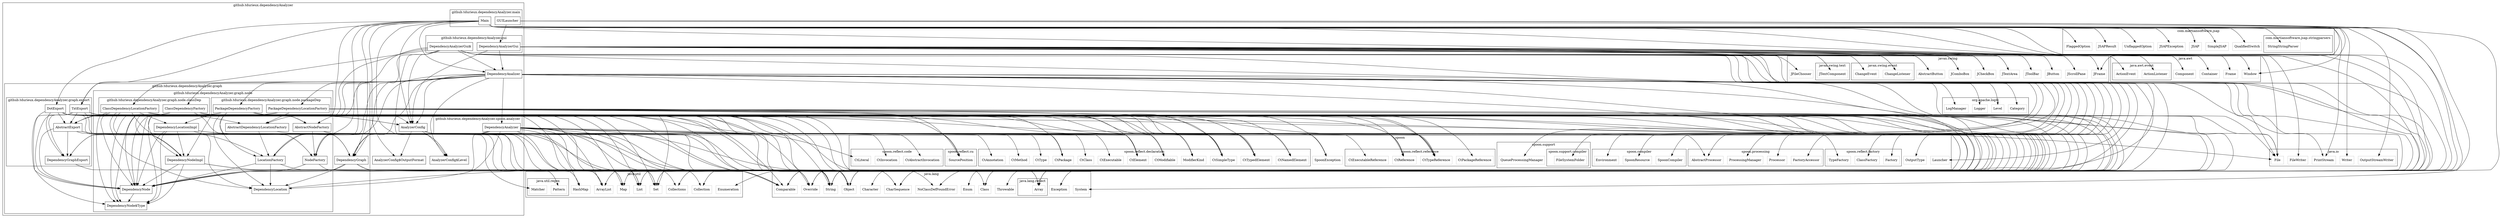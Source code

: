 digraph G {
	node [shape=box]; compound=true; ratio=fill;
	"github.tdurieux.dependencyAnalyzer.graph.node.classDep.ClassDependencyLocationFactory" -> "github.tdurieux.dependencyAnalyzer.graph.node.AbstractDependencyLocationFactory";
	"github.tdurieux.dependencyAnalyzer.graph.node.classDep.ClassDependencyLocationFactory" -> "github.tdurieux.dependencyAnalyzer.graph.node.LocationFactory";
	"github.tdurieux.dependencyAnalyzer.graph.node.classDep.ClassDependencyLocationFactory" -> "spoon.reflect.declaration.CtTypedElement";
	"github.tdurieux.dependencyAnalyzer.graph.node.classDep.ClassDependencyLocationFactory" -> "spoon.reflect.declaration.CtSimpleType";
	"github.tdurieux.dependencyAnalyzer.graph.node.classDep.ClassDependencyLocationFactory" -> "spoon.reflect.declaration.CtElement";
	"github.tdurieux.dependencyAnalyzer.graph.node.classDep.ClassDependencyLocationFactory" -> "java.lang.Class";
	"github.tdurieux.dependencyAnalyzer.graph.node.classDep.ClassDependencyLocationFactory" -> "spoon.reflect.declaration.CtModifiable";
	"github.tdurieux.dependencyAnalyzer.graph.node.classDep.ClassDependencyLocationFactory" -> "java.util.Set";
	"github.tdurieux.dependencyAnalyzer.graph.node.classDep.ClassDependencyLocationFactory" -> "spoon.reflect.declaration.ModifierKind";
	"github.tdurieux.dependencyAnalyzer.graph.node.classDep.ClassDependencyLocationFactory" -> "java.lang.Object";
	"github.tdurieux.dependencyAnalyzer.graph.node.classDep.ClassDependencyLocationFactory" -> "github.tdurieux.dependencyAnalyzer.graph.node.DependencyNode$Type";
	"github.tdurieux.dependencyAnalyzer.graph.node.classDep.ClassDependencyLocationFactory" -> "spoon.reflect.reference.CtTypeReference";
	"github.tdurieux.dependencyAnalyzer.graph.node.classDep.ClassDependencyLocationFactory" -> "spoon.SpoonException";
	"github.tdurieux.dependencyAnalyzer.graph.node.classDep.ClassDependencyLocationFactory" -> "java.lang.NoClassDefFoundError";
	"github.tdurieux.dependencyAnalyzer.graph.node.classDep.ClassDependencyLocationFactory" -> "spoon.reflect.cu.SourcePosition";
	"github.tdurieux.dependencyAnalyzer.graph.node.classDep.ClassDependencyLocationFactory" -> "java.lang.String";
	"github.tdurieux.dependencyAnalyzer.graph.node.classDep.ClassDependencyLocationFactory" -> "spoon.reflect.declaration.CtNamedElement";
	"github.tdurieux.dependencyAnalyzer.graph.node.classDep.ClassDependencyLocationFactory" -> "java.io.File";
	"github.tdurieux.dependencyAnalyzer.graph.node.classDep.ClassDependencyLocationFactory" -> "github.tdurieux.dependencyAnalyzer.graph.node.DependencyLocationImpl";
	"github.tdurieux.dependencyAnalyzer.graph.node.classDep.ClassDependencyLocationFactory" -> "github.tdurieux.dependencyAnalyzer.graph.node.DependencyNodeImpl";
	"github.tdurieux.dependencyAnalyzer.graph.node.classDep.ClassDependencyLocationFactory" -> "github.tdurieux.dependencyAnalyzer.graph.node.DependencyNode";
	"github.tdurieux.dependencyAnalyzer.graph.node.classDep.ClassDependencyLocationFactory" -> "java.lang.Comparable";
	"github.tdurieux.dependencyAnalyzer.graph.node.classDep.ClassDependencyLocationFactory" -> "github.tdurieux.dependencyAnalyzer.graph.node.DependencyLocation";
	"github.tdurieux.dependencyAnalyzer.graph.node.classDep.ClassDependencyLocationFactory" -> "java.lang.Override";
	"java.lang.reflect.Array" [color=grey];
	"spoon.reflect.cu.SourcePosition" [color=grey];
	"github.tdurieux.dependencyAnalyzer.graph.export.DotExport" -> "github.tdurieux.dependencyAnalyzer.graph.DependencyGraph";
	"github.tdurieux.dependencyAnalyzer.graph.export.DotExport" -> "github.tdurieux.dependencyAnalyzer.AnalyzerConfig";
	"github.tdurieux.dependencyAnalyzer.graph.export.DotExport" -> "github.tdurieux.dependencyAnalyzer.graph.export.AbstractExport";
	"github.tdurieux.dependencyAnalyzer.graph.export.DotExport" -> "github.tdurieux.dependencyAnalyzer.graph.export.DependencyGraphExport";
	"github.tdurieux.dependencyAnalyzer.graph.export.DotExport" -> "java.util.Map";
	"github.tdurieux.dependencyAnalyzer.graph.export.DotExport" -> "java.lang.String";
	"github.tdurieux.dependencyAnalyzer.graph.export.DotExport" -> "java.lang.Object";
	"github.tdurieux.dependencyAnalyzer.graph.export.DotExport" -> "java.util.List";
	"github.tdurieux.dependencyAnalyzer.graph.export.DotExport" -> "java.lang.CharSequence";
	"github.tdurieux.dependencyAnalyzer.graph.export.DotExport" -> "java.util.HashMap";
	"github.tdurieux.dependencyAnalyzer.graph.export.DotExport" -> "java.util.ArrayList";
	"github.tdurieux.dependencyAnalyzer.graph.export.DotExport" -> "github.tdurieux.dependencyAnalyzer.graph.node.DependencyNode";
	"github.tdurieux.dependencyAnalyzer.graph.export.DotExport" -> "java.lang.Comparable";
	"github.tdurieux.dependencyAnalyzer.graph.export.DotExport" -> "java.util.Set";
	"github.tdurieux.dependencyAnalyzer.graph.export.DotExport" -> "java.lang.reflect.Array";
	"github.tdurieux.dependencyAnalyzer.graph.export.DotExport" -> "java.lang.Character";
	"github.tdurieux.dependencyAnalyzer.graph.export.DotExport" -> "java.lang.Override";
	"java.lang.CharSequence" [color=grey];
	"spoon.reflect.factory.TypeFactory" [color=grey];
	"java.lang.Throwable" [color=grey];
	"java.lang.Class" [color=grey];
	"spoon.reflect.declaration.CtTypedElement" [color=grey];
	"java.io.FileWriter" [color=grey];
	"github.tdurieux.dependencyAnalyzer.graph.export.DependencyGraphExport" -> "java.lang.String";
	"java.lang.Object" [color=grey];
	"spoon.reflect.declaration.CtNamedElement" [color=grey];
	"java.util.List" [color=grey];
	"javax.swing.JCheckBox" [color=grey];
	"javax.swing.JScrollPane" [color=grey];
	"spoon.reflect.declaration.CtSimpleType" [color=grey];
	"javax.swing.AbstractButton" [color=grey];
	"spoon.reflect.declaration.CtAnnotation" [color=grey];
	"github.tdurieux.dependencyAnalyzer.graph.node.DependencyLocation" -> "java.lang.String";
	"github.tdurieux.dependencyAnalyzer.graph.node.DependencyLocationImpl" -> "java.lang.String";
	"github.tdurieux.dependencyAnalyzer.graph.node.DependencyLocationImpl" -> "github.tdurieux.dependencyAnalyzer.graph.node.DependencyNode$Type";
	"github.tdurieux.dependencyAnalyzer.graph.node.DependencyLocationImpl" -> "github.tdurieux.dependencyAnalyzer.graph.node.DependencyNodeImpl";
	"github.tdurieux.dependencyAnalyzer.graph.node.DependencyLocationImpl" -> "github.tdurieux.dependencyAnalyzer.graph.node.DependencyNode";
	"github.tdurieux.dependencyAnalyzer.graph.node.DependencyLocationImpl" -> "java.lang.Comparable";
	"github.tdurieux.dependencyAnalyzer.graph.node.DependencyLocationImpl" -> "github.tdurieux.dependencyAnalyzer.graph.node.DependencyLocation";
	"github.tdurieux.dependencyAnalyzer.graph.node.DependencyLocationImpl" -> "java.lang.Override";
	"github.tdurieux.dependencyAnalyzer.graph.node.AbstractNodeFactory" -> "java.lang.Object";
	"github.tdurieux.dependencyAnalyzer.graph.node.AbstractNodeFactory" -> "github.tdurieux.dependencyAnalyzer.graph.node.NodeFactory";
	"github.tdurieux.dependencyAnalyzer.graph.node.AbstractNodeFactory" -> "spoon.reflect.declaration.CtElement";
	"github.tdurieux.dependencyAnalyzer.graph.node.AbstractNodeFactory" -> "spoon.reflect.declaration.CtPackage";
	"github.tdurieux.dependencyAnalyzer.graph.node.AbstractNodeFactory" -> "spoon.reflect.cu.SourcePosition";
	"github.tdurieux.dependencyAnalyzer.graph.node.AbstractNodeFactory" -> "java.io.File";
	"github.tdurieux.dependencyAnalyzer.graph.node.AbstractNodeFactory" -> "spoon.reflect.reference.CtReference";
	"java.util.Enumeration" [color=grey];
	"java.awt.Window" [color=grey];
	"github.tdurieux.dependencyAnalyzer.AnalyzerConfig" -> "java.util.ArrayList";
	"github.tdurieux.dependencyAnalyzer.AnalyzerConfig" -> "java.util.List";
	"github.tdurieux.dependencyAnalyzer.AnalyzerConfig" -> "java.lang.String";
	"github.tdurieux.dependencyAnalyzer.AnalyzerConfig" -> "github.tdurieux.dependencyAnalyzer.AnalyzerConfig$Level";
	"github.tdurieux.dependencyAnalyzer.AnalyzerConfig" -> "github.tdurieux.dependencyAnalyzer.AnalyzerConfig$OutputFormat";
	"github.tdurieux.dependencyAnalyzer.AnalyzerConfig" -> "java.lang.Object";
	"org.apache.log4j.Level" [color=grey];
	"java.util.HashMap" [color=grey];
	"spoon.reflect.declaration.CtModifiable" [color=grey];
	"github.tdurieux.dependencyAnalyzer.graph.node.DependencyNode" -> "github.tdurieux.dependencyAnalyzer.graph.node.DependencyNode$Type";
	"github.tdurieux.dependencyAnalyzer.graph.node.DependencyNode" -> "java.lang.String";
	"java.lang.Character" [color=grey];
	"github.tdurieux.dependencyAnalyzer.graph.node.packageDep.PackageDependencyLocationFactory" -> "github.tdurieux.dependencyAnalyzer.graph.node.AbstractDependencyLocationFactory";
	"github.tdurieux.dependencyAnalyzer.graph.node.packageDep.PackageDependencyLocationFactory" -> "github.tdurieux.dependencyAnalyzer.graph.node.LocationFactory";
	"github.tdurieux.dependencyAnalyzer.graph.node.packageDep.PackageDependencyLocationFactory" -> "spoon.reflect.declaration.CtTypedElement";
	"github.tdurieux.dependencyAnalyzer.graph.node.packageDep.PackageDependencyLocationFactory" -> "spoon.reflect.declaration.CtSimpleType";
	"github.tdurieux.dependencyAnalyzer.graph.node.packageDep.PackageDependencyLocationFactory" -> "spoon.reflect.declaration.CtElement";
	"github.tdurieux.dependencyAnalyzer.graph.node.packageDep.PackageDependencyLocationFactory" -> "java.lang.Class";
	"github.tdurieux.dependencyAnalyzer.graph.node.packageDep.PackageDependencyLocationFactory" -> "spoon.reflect.declaration.CtNamedElement";
	"github.tdurieux.dependencyAnalyzer.graph.node.packageDep.PackageDependencyLocationFactory" -> "java.lang.String";
	"github.tdurieux.dependencyAnalyzer.graph.node.packageDep.PackageDependencyLocationFactory" -> "spoon.reflect.declaration.CtPackage";
	"github.tdurieux.dependencyAnalyzer.graph.node.packageDep.PackageDependencyLocationFactory" -> "spoon.reflect.cu.SourcePosition";
	"github.tdurieux.dependencyAnalyzer.graph.node.packageDep.PackageDependencyLocationFactory" -> "github.tdurieux.dependencyAnalyzer.graph.node.DependencyNode$Type";
	"github.tdurieux.dependencyAnalyzer.graph.node.packageDep.PackageDependencyLocationFactory" -> "java.io.File";
	"github.tdurieux.dependencyAnalyzer.graph.node.packageDep.PackageDependencyLocationFactory" -> "github.tdurieux.dependencyAnalyzer.graph.node.DependencyLocationImpl";
	"github.tdurieux.dependencyAnalyzer.graph.node.packageDep.PackageDependencyLocationFactory" -> "github.tdurieux.dependencyAnalyzer.graph.node.DependencyNodeImpl";
	"github.tdurieux.dependencyAnalyzer.graph.node.packageDep.PackageDependencyLocationFactory" -> "github.tdurieux.dependencyAnalyzer.graph.node.DependencyNode";
	"github.tdurieux.dependencyAnalyzer.graph.node.packageDep.PackageDependencyLocationFactory" -> "java.lang.Comparable";
	"github.tdurieux.dependencyAnalyzer.graph.node.packageDep.PackageDependencyLocationFactory" -> "github.tdurieux.dependencyAnalyzer.graph.node.DependencyLocation";
	"github.tdurieux.dependencyAnalyzer.graph.node.packageDep.PackageDependencyLocationFactory" -> "java.lang.Override";
	"java.util.Set" [color=grey];
	"spoon.reflect.declaration.CtPackage" [color=grey];
	"spoon.reflect.reference.CtTypeReference" [color=grey];
	"java.util.ArrayList" [color=grey];
	"com.martiansoftware.jsap.UnflaggedOption" [color=grey];
	"spoon.support.QueueProcessingManager" [color=grey];
	"spoon.compiler.Environment" [color=grey];
	"github.tdurieux.dependencyAnalyzer.graph.node.DependencyNodeImpl" -> "java.lang.String";
	"github.tdurieux.dependencyAnalyzer.graph.node.DependencyNodeImpl" -> "github.tdurieux.dependencyAnalyzer.graph.node.DependencyNode$Type";
	"github.tdurieux.dependencyAnalyzer.graph.node.DependencyNodeImpl" -> "java.lang.Object";
	"github.tdurieux.dependencyAnalyzer.graph.node.DependencyNodeImpl" -> "github.tdurieux.dependencyAnalyzer.graph.node.DependencyNode";
	"github.tdurieux.dependencyAnalyzer.graph.node.DependencyNodeImpl" -> "java.lang.Comparable";
	"github.tdurieux.dependencyAnalyzer.graph.node.DependencyNodeImpl" -> "java.lang.Override";
	"java.lang.Override" [color=grey];
	"java.lang.String" [color=grey];
	"spoon.reflect.declaration.ModifierKind" [color=grey];
	"com.martiansoftware.jsap.JSAPResult" [color=grey];
	"github.tdurieux.dependencyAnalyzer.main.Main" -> "java.lang.Object";
	"github.tdurieux.dependencyAnalyzer.main.Main" -> "java.lang.reflect.Array";
	"github.tdurieux.dependencyAnalyzer.main.Main" -> "java.lang.String";
	"github.tdurieux.dependencyAnalyzer.main.Main" -> "com.martiansoftware.jsap.stringparsers.StringStringParser";
	"github.tdurieux.dependencyAnalyzer.main.Main" -> "com.martiansoftware.jsap.UnflaggedOption";
	"github.tdurieux.dependencyAnalyzer.main.Main" -> "com.martiansoftware.jsap.FlaggedOption";
	"github.tdurieux.dependencyAnalyzer.main.Main" -> "com.martiansoftware.jsap.QualifiedSwitch";
	"github.tdurieux.dependencyAnalyzer.main.Main" -> "com.martiansoftware.jsap.SimpleJSAP";
	"github.tdurieux.dependencyAnalyzer.main.Main" -> "com.martiansoftware.jsap.JSAPResult";
	"github.tdurieux.dependencyAnalyzer.main.Main" -> "java.io.PrintStream";
	"github.tdurieux.dependencyAnalyzer.main.Main" -> "com.martiansoftware.jsap.JSAP";
	"github.tdurieux.dependencyAnalyzer.main.Main" -> "java.lang.System";
	"github.tdurieux.dependencyAnalyzer.main.Main" -> "github.tdurieux.dependencyAnalyzer.AnalyzerConfig";
	"github.tdurieux.dependencyAnalyzer.main.Main" -> "github.tdurieux.dependencyAnalyzer.AnalyzerConfig$Level";
	"github.tdurieux.dependencyAnalyzer.main.Main" -> "github.tdurieux.dependencyAnalyzer.AnalyzerConfig$OutputFormat";
	"github.tdurieux.dependencyAnalyzer.main.Main" -> "com.martiansoftware.jsap.JSAPException";
	"github.tdurieux.dependencyAnalyzer.main.Main" -> "github.tdurieux.dependencyAnalyzer.DependencyAnalizer";
	"github.tdurieux.dependencyAnalyzer.main.Main" -> "github.tdurieux.dependencyAnalyzer.graph.DependencyGraph";
	"github.tdurieux.dependencyAnalyzer.main.Main" -> "github.tdurieux.dependencyAnalyzer.graph.export.DependencyGraphExport";
	"github.tdurieux.dependencyAnalyzer.main.Main" -> "github.tdurieux.dependencyAnalyzer.graph.export.DotExport";
	"github.tdurieux.dependencyAnalyzer.main.Main" -> "github.tdurieux.dependencyAnalyzer.graph.export.AbstractExport";
	"github.tdurieux.dependencyAnalyzer.main.Main" -> "github.tdurieux.dependencyAnalyzer.graph.export.TxtExport";
	"github.tdurieux.dependencyAnalyzer.main.Main" -> "java.io.File";
	"github.tdurieux.dependencyAnalyzer.main.Main" -> "java.io.FileWriter";
	"github.tdurieux.dependencyAnalyzer.main.Main" -> "java.io.Writer";
	"github.tdurieux.dependencyAnalyzer.main.Main" -> "java.lang.CharSequence";
	"github.tdurieux.dependencyAnalyzer.main.Main" -> "java.io.OutputStreamWriter";
	"github.tdurieux.dependencyAnalyzer.main.Main" -> "java.lang.Exception";
	"java.util.regex.Matcher" [color=grey];
	"github.tdurieux.dependencyAnalyzer.gui.DependencyAnalyzerGui$" -> "java.lang.Object";
	"github.tdurieux.dependencyAnalyzer.gui.DependencyAnalyzerGui$" -> "javax.swing.event.ChangeListener";
	"github.tdurieux.dependencyAnalyzer.gui.DependencyAnalyzerGui$" -> "java.awt.event.ActionEvent";
	"github.tdurieux.dependencyAnalyzer.gui.DependencyAnalyzerGui$" -> "javax.swing.JFileChooser";
	"github.tdurieux.dependencyAnalyzer.gui.DependencyAnalyzerGui$" -> "java.lang.String";
	"github.tdurieux.dependencyAnalyzer.gui.DependencyAnalyzerGui$" -> "java.io.File";
	"github.tdurieux.dependencyAnalyzer.gui.DependencyAnalyzerGui$" -> "java.awt.Component";
	"github.tdurieux.dependencyAnalyzer.gui.DependencyAnalyzerGui$" -> "github.tdurieux.dependencyAnalyzer.AnalyzerConfig";
	"github.tdurieux.dependencyAnalyzer.gui.DependencyAnalyzerGui$" -> "github.tdurieux.dependencyAnalyzer.DependencyAnalizer";
	"github.tdurieux.dependencyAnalyzer.gui.DependencyAnalyzerGui$" -> "github.tdurieux.dependencyAnalyzer.graph.DependencyGraph";
	"github.tdurieux.dependencyAnalyzer.gui.DependencyAnalyzerGui$" -> "github.tdurieux.dependencyAnalyzer.graph.export.TxtExport";
	"github.tdurieux.dependencyAnalyzer.gui.DependencyAnalyzerGui$" -> "github.tdurieux.dependencyAnalyzer.graph.export.AbstractExport";
	"github.tdurieux.dependencyAnalyzer.gui.DependencyAnalyzerGui$" -> "github.tdurieux.dependencyAnalyzer.graph.export.DependencyGraphExport";
	"github.tdurieux.dependencyAnalyzer.gui.DependencyAnalyzerGui$" -> "javax.swing.JTextArea";
	"github.tdurieux.dependencyAnalyzer.gui.DependencyAnalyzerGui$" -> "javax.swing.text.JTextComponent";
	"github.tdurieux.dependencyAnalyzer.gui.DependencyAnalyzerGui$" -> "java.lang.Exception";
	"github.tdurieux.dependencyAnalyzer.gui.DependencyAnalyzerGui$" -> "java.lang.Throwable";
	"github.tdurieux.dependencyAnalyzer.gui.DependencyAnalyzerGui$" -> "java.lang.Override";
	"github.tdurieux.dependencyAnalyzer.gui.DependencyAnalyzerGui$" -> "javax.swing.JComboBox";
	"github.tdurieux.dependencyAnalyzer.gui.DependencyAnalyzerGui$" -> "github.tdurieux.dependencyAnalyzer.AnalyzerConfig$Level";
	"github.tdurieux.dependencyAnalyzer.gui.DependencyAnalyzerGui$" -> "javax.swing.event.ChangeEvent";
	"github.tdurieux.dependencyAnalyzer.gui.DependencyAnalyzerGui$" -> "javax.swing.JCheckBox";
	"github.tdurieux.dependencyAnalyzer.gui.DependencyAnalyzerGui$" -> "javax.swing.AbstractButton";
	"org.apache.log4j.Logger" [color=grey];
	"spoon.reflect.code.CtAbstractInvocation" [color=grey];
	"spoon.reflect.reference.CtExecutableReference" [color=grey];
	"spoon.compiler.SpoonResource" [color=grey];
	"javax.swing.JFrame" [color=grey];
	"java.lang.System" [color=grey];
	"spoon.processing.Processor" [color=grey];
	"java.awt.Component" [color=grey];
	"java.lang.Comparable" [color=grey];
	"javax.swing.event.ChangeListener" [color=grey];
	"spoon.reflect.code.CtInvocation" [color=grey];
	"spoon.reflect.declaration.CtClass" [color=grey];
	"github.tdurieux.dependencyAnalyzer.gui.DependencyAnalyzerGui" -> "github.tdurieux.dependencyAnalyzer.DependencyAnalizer";
	"github.tdurieux.dependencyAnalyzer.gui.DependencyAnalyzerGui" -> "github.tdurieux.dependencyAnalyzer.AnalyzerConfig";
	"github.tdurieux.dependencyAnalyzer.gui.DependencyAnalyzerGui" -> "javax.swing.JFrame";
	"github.tdurieux.dependencyAnalyzer.gui.DependencyAnalyzerGui" -> "java.lang.String";
	"github.tdurieux.dependencyAnalyzer.gui.DependencyAnalyzerGui" -> "java.awt.Frame";
	"github.tdurieux.dependencyAnalyzer.gui.DependencyAnalyzerGui" -> "java.awt.Window";
	"github.tdurieux.dependencyAnalyzer.gui.DependencyAnalyzerGui" -> "java.awt.Component";
	"github.tdurieux.dependencyAnalyzer.gui.DependencyAnalyzerGui" -> "javax.swing.JTextArea";
	"github.tdurieux.dependencyAnalyzer.gui.DependencyAnalyzerGui" -> "javax.swing.text.JTextComponent";
	"github.tdurieux.dependencyAnalyzer.gui.DependencyAnalyzerGui" -> "javax.swing.JScrollPane";
	"github.tdurieux.dependencyAnalyzer.gui.DependencyAnalyzerGui" -> "java.awt.Container";
	"github.tdurieux.dependencyAnalyzer.gui.DependencyAnalyzerGui" -> "java.lang.Object";
	"github.tdurieux.dependencyAnalyzer.gui.DependencyAnalyzerGui" -> "javax.swing.JToolBar";
	"github.tdurieux.dependencyAnalyzer.gui.DependencyAnalyzerGui" -> "javax.swing.JButton";
	"github.tdurieux.dependencyAnalyzer.gui.DependencyAnalyzerGui" -> "java.awt.event.ActionListener";
	"github.tdurieux.dependencyAnalyzer.gui.DependencyAnalyzerGui" -> "javax.swing.AbstractButton";
	"github.tdurieux.dependencyAnalyzer.gui.DependencyAnalyzerGui" -> "java.lang.reflect.Array";
	"github.tdurieux.dependencyAnalyzer.gui.DependencyAnalyzerGui" -> "javax.swing.JComboBox";
	"github.tdurieux.dependencyAnalyzer.gui.DependencyAnalyzerGui" -> "javax.swing.JCheckBox";
	"github.tdurieux.dependencyAnalyzer.gui.DependencyAnalyzerGui" -> "javax.swing.event.ChangeListener";
	"javax.swing.JComboBox" [color=grey];
	"spoon.processing.FactoryAccessor" [color=grey];
	"com.martiansoftware.jsap.JSAPException" [color=grey];
	"java.awt.event.ActionEvent" [color=grey];
	"spoon.reflect.reference.CtReference" [color=grey];
	"java.awt.event.ActionListener" [color=grey];
	"github.tdurieux.dependencyAnalyzer.graph.DependencyGraph" -> "java.util.Map";
	"github.tdurieux.dependencyAnalyzer.graph.DependencyGraph" -> "java.lang.Object";
	"github.tdurieux.dependencyAnalyzer.graph.DependencyGraph" -> "java.util.HashMap";
	"github.tdurieux.dependencyAnalyzer.graph.DependencyGraph" -> "java.lang.String";
	"github.tdurieux.dependencyAnalyzer.graph.DependencyGraph" -> "java.lang.reflect.Array";
	"github.tdurieux.dependencyAnalyzer.graph.DependencyGraph" -> "java.util.Set";
	"github.tdurieux.dependencyAnalyzer.graph.DependencyGraph" -> "java.util.ArrayList";
	"github.tdurieux.dependencyAnalyzer.graph.DependencyGraph" -> "java.util.List";
	"github.tdurieux.dependencyAnalyzer.graph.DependencyGraph" -> "java.util.Collections";
	"github.tdurieux.dependencyAnalyzer.graph.DependencyGraph" -> "github.tdurieux.dependencyAnalyzer.graph.node.DependencyNode";
	"github.tdurieux.dependencyAnalyzer.graph.DependencyGraph" -> "java.lang.Comparable";
	"github.tdurieux.dependencyAnalyzer.graph.DependencyGraph" -> "java.lang.Override";
	"github.tdurieux.dependencyAnalyzer.graph.DependencyGraph" -> "github.tdurieux.dependencyAnalyzer.graph.node.DependencyLocation";
	"com.martiansoftware.jsap.QualifiedSwitch" [color=grey];
	"github.tdurieux.dependencyAnalyzer.DependencyAnalizer" -> "java.lang.String";
	"github.tdurieux.dependencyAnalyzer.DependencyAnalizer" -> "github.tdurieux.dependencyAnalyzer.AnalyzerConfig";
	"github.tdurieux.dependencyAnalyzer.DependencyAnalizer" -> "spoon.reflect.factory.Factory";
	"github.tdurieux.dependencyAnalyzer.DependencyAnalizer" -> "java.lang.Object";
	"github.tdurieux.dependencyAnalyzer.DependencyAnalizer" -> "spoon.Launcher";
	"github.tdurieux.dependencyAnalyzer.DependencyAnalizer" -> "java.io.File";
	"github.tdurieux.dependencyAnalyzer.DependencyAnalizer" -> "spoon.support.compiler.FileSystemFolder";
	"github.tdurieux.dependencyAnalyzer.DependencyAnalizer" -> "spoon.compiler.SpoonResource";
	"github.tdurieux.dependencyAnalyzer.DependencyAnalizer" -> "spoon.compiler.SpoonCompiler";
	"github.tdurieux.dependencyAnalyzer.DependencyAnalizer" -> "java.util.ArrayList";
	"github.tdurieux.dependencyAnalyzer.DependencyAnalizer" -> "spoon.processing.FactoryAccessor";
	"github.tdurieux.dependencyAnalyzer.DependencyAnalizer" -> "spoon.compiler.Environment";
	"github.tdurieux.dependencyAnalyzer.DependencyAnalizer" -> "spoon.OutputType";
	"github.tdurieux.dependencyAnalyzer.DependencyAnalizer" -> "java.util.List";
	"github.tdurieux.dependencyAnalyzer.DependencyAnalizer" -> "github.tdurieux.dependencyAnalyzer.graph.DependencyGraph";
	"github.tdurieux.dependencyAnalyzer.DependencyAnalizer" -> "spoon.support.QueueProcessingManager";
	"github.tdurieux.dependencyAnalyzer.DependencyAnalizer" -> "spoon.processing.ProcessingManager";
	"github.tdurieux.dependencyAnalyzer.DependencyAnalizer" -> "github.tdurieux.dependencyAnalyzer.spoon.analyzer.DependencyAnalyzer";
	"github.tdurieux.dependencyAnalyzer.DependencyAnalizer" -> "spoon.processing.AbstractProcessor";
	"github.tdurieux.dependencyAnalyzer.DependencyAnalizer" -> "github.tdurieux.dependencyAnalyzer.AnalyzerConfig$Level";
	"github.tdurieux.dependencyAnalyzer.DependencyAnalizer" -> "github.tdurieux.dependencyAnalyzer.graph.node.classDep.ClassDependencyFactory";
	"github.tdurieux.dependencyAnalyzer.DependencyAnalizer" -> "github.tdurieux.dependencyAnalyzer.graph.node.AbstractNodeFactory";
	"github.tdurieux.dependencyAnalyzer.DependencyAnalizer" -> "github.tdurieux.dependencyAnalyzer.graph.node.NodeFactory";
	"github.tdurieux.dependencyAnalyzer.DependencyAnalizer" -> "github.tdurieux.dependencyAnalyzer.graph.node.classDep.ClassDependencyLocationFactory";
	"github.tdurieux.dependencyAnalyzer.DependencyAnalizer" -> "github.tdurieux.dependencyAnalyzer.graph.node.AbstractDependencyLocationFactory";
	"github.tdurieux.dependencyAnalyzer.DependencyAnalizer" -> "github.tdurieux.dependencyAnalyzer.graph.node.LocationFactory";
	"github.tdurieux.dependencyAnalyzer.DependencyAnalizer" -> "github.tdurieux.dependencyAnalyzer.graph.node.packageDep.PackageDependencyFactory";
	"github.tdurieux.dependencyAnalyzer.DependencyAnalizer" -> "github.tdurieux.dependencyAnalyzer.graph.node.packageDep.PackageDependencyLocationFactory";
	"github.tdurieux.dependencyAnalyzer.DependencyAnalizer" -> "spoon.processing.Processor";
	"github.tdurieux.dependencyAnalyzer.DependencyAnalizer" -> "java.io.PrintStream";
	"github.tdurieux.dependencyAnalyzer.DependencyAnalizer" -> "spoon.reflect.factory.ClassFactory";
	"github.tdurieux.dependencyAnalyzer.DependencyAnalizer" -> "spoon.reflect.factory.TypeFactory";
	"github.tdurieux.dependencyAnalyzer.DependencyAnalizer" -> "java.util.Collection";
	"github.tdurieux.dependencyAnalyzer.DependencyAnalizer" -> "org.apache.log4j.LogManager";
	"github.tdurieux.dependencyAnalyzer.DependencyAnalizer" -> "java.util.Enumeration";
	"github.tdurieux.dependencyAnalyzer.DependencyAnalizer" -> "java.util.Collections";
	"github.tdurieux.dependencyAnalyzer.DependencyAnalizer" -> "org.apache.log4j.Logger";
	"github.tdurieux.dependencyAnalyzer.DependencyAnalizer" -> "org.apache.log4j.Level";
	"github.tdurieux.dependencyAnalyzer.DependencyAnalizer" -> "org.apache.log4j.Category";
	"javax.swing.JTextArea" [color=grey];
	"spoon.SpoonException" [color=grey];
	"javax.swing.JFileChooser" [color=grey];
	"java.io.File" [color=grey];
	"spoon.Launcher" [color=grey];
	"spoon.processing.AbstractProcessor" [color=grey];
	"java.util.Map" [color=grey];
	"spoon.reflect.code.CtLiteral" [color=grey];
	"java.awt.Frame" [color=grey];
	"javax.swing.JToolBar" [color=grey];
	"github.tdurieux.dependencyAnalyzer.graph.node.packageDep.PackageDependencyFactory" -> "github.tdurieux.dependencyAnalyzer.graph.node.AbstractNodeFactory";
	"github.tdurieux.dependencyAnalyzer.graph.node.packageDep.PackageDependencyFactory" -> "github.tdurieux.dependencyAnalyzer.graph.node.NodeFactory";
	"github.tdurieux.dependencyAnalyzer.graph.node.packageDep.PackageDependencyFactory" -> "spoon.reflect.reference.CtTypeReference";
	"github.tdurieux.dependencyAnalyzer.graph.node.packageDep.PackageDependencyFactory" -> "spoon.reflect.reference.CtPackageReference";
	"github.tdurieux.dependencyAnalyzer.graph.node.packageDep.PackageDependencyFactory" -> "spoon.reflect.reference.CtReference";
	"github.tdurieux.dependencyAnalyzer.graph.node.packageDep.PackageDependencyFactory" -> "java.lang.String";
	"github.tdurieux.dependencyAnalyzer.graph.node.packageDep.PackageDependencyFactory" -> "github.tdurieux.dependencyAnalyzer.graph.node.DependencyNode$Type";
	"github.tdurieux.dependencyAnalyzer.graph.node.packageDep.PackageDependencyFactory" -> "github.tdurieux.dependencyAnalyzer.graph.node.DependencyNodeImpl";
	"github.tdurieux.dependencyAnalyzer.graph.node.packageDep.PackageDependencyFactory" -> "github.tdurieux.dependencyAnalyzer.graph.node.DependencyNode";
	"github.tdurieux.dependencyAnalyzer.graph.node.packageDep.PackageDependencyFactory" -> "java.lang.Comparable";
	"github.tdurieux.dependencyAnalyzer.graph.node.packageDep.PackageDependencyFactory" -> "java.lang.Override";
	"javax.swing.JButton" [color=grey];
	"java.util.Collections" [color=grey];
	"java.io.PrintStream" [color=grey];
	"spoon.reflect.reference.CtPackageReference" [color=grey];
	"github.tdurieux.dependencyAnalyzer.graph.node.classDep.ClassDependencyFactory" -> "github.tdurieux.dependencyAnalyzer.graph.node.AbstractNodeFactory";
	"github.tdurieux.dependencyAnalyzer.graph.node.classDep.ClassDependencyFactory" -> "github.tdurieux.dependencyAnalyzer.graph.node.NodeFactory";
	"github.tdurieux.dependencyAnalyzer.graph.node.classDep.ClassDependencyFactory" -> "spoon.reflect.reference.CtTypeReference";
	"github.tdurieux.dependencyAnalyzer.graph.node.classDep.ClassDependencyFactory" -> "spoon.reflect.reference.CtReference";
	"github.tdurieux.dependencyAnalyzer.graph.node.classDep.ClassDependencyFactory" -> "spoon.reflect.declaration.CtSimpleType";
	"github.tdurieux.dependencyAnalyzer.graph.node.classDep.ClassDependencyFactory" -> "spoon.reflect.declaration.CtModifiable";
	"github.tdurieux.dependencyAnalyzer.graph.node.classDep.ClassDependencyFactory" -> "java.util.Set";
	"github.tdurieux.dependencyAnalyzer.graph.node.classDep.ClassDependencyFactory" -> "spoon.reflect.declaration.ModifierKind";
	"github.tdurieux.dependencyAnalyzer.graph.node.classDep.ClassDependencyFactory" -> "java.lang.Object";
	"github.tdurieux.dependencyAnalyzer.graph.node.classDep.ClassDependencyFactory" -> "github.tdurieux.dependencyAnalyzer.graph.node.DependencyNode$Type";
	"github.tdurieux.dependencyAnalyzer.graph.node.classDep.ClassDependencyFactory" -> "java.lang.Class";
	"github.tdurieux.dependencyAnalyzer.graph.node.classDep.ClassDependencyFactory" -> "spoon.SpoonException";
	"github.tdurieux.dependencyAnalyzer.graph.node.classDep.ClassDependencyFactory" -> "java.lang.NoClassDefFoundError";
	"github.tdurieux.dependencyAnalyzer.graph.node.classDep.ClassDependencyFactory" -> "java.lang.String";
	"github.tdurieux.dependencyAnalyzer.graph.node.classDep.ClassDependencyFactory" -> "github.tdurieux.dependencyAnalyzer.graph.node.DependencyNodeImpl";
	"github.tdurieux.dependencyAnalyzer.graph.node.classDep.ClassDependencyFactory" -> "github.tdurieux.dependencyAnalyzer.graph.node.DependencyNode";
	"github.tdurieux.dependencyAnalyzer.graph.node.classDep.ClassDependencyFactory" -> "java.lang.Comparable";
	"github.tdurieux.dependencyAnalyzer.graph.node.classDep.ClassDependencyFactory" -> "java.lang.Override";
	"github.tdurieux.dependencyAnalyzer.graph.node.AbstractDependencyLocationFactory" -> "java.lang.Object";
	"github.tdurieux.dependencyAnalyzer.graph.node.AbstractDependencyLocationFactory" -> "github.tdurieux.dependencyAnalyzer.graph.node.LocationFactory";
	"java.util.regex.Pattern" [color=grey];
	"github.tdurieux.dependencyAnalyzer.graph.export.AbstractExport" -> "github.tdurieux.dependencyAnalyzer.graph.DependencyGraph";
	"github.tdurieux.dependencyAnalyzer.graph.export.AbstractExport" -> "github.tdurieux.dependencyAnalyzer.AnalyzerConfig";
	"github.tdurieux.dependencyAnalyzer.graph.export.AbstractExport" -> "java.util.List";
	"github.tdurieux.dependencyAnalyzer.graph.export.AbstractExport" -> "java.lang.Object";
	"github.tdurieux.dependencyAnalyzer.graph.export.AbstractExport" -> "github.tdurieux.dependencyAnalyzer.graph.export.DependencyGraphExport";
	"github.tdurieux.dependencyAnalyzer.graph.export.AbstractExport" -> "java.util.ArrayList";
	"github.tdurieux.dependencyAnalyzer.graph.export.AbstractExport" -> "java.lang.String";
	"github.tdurieux.dependencyAnalyzer.graph.export.AbstractExport" -> "java.util.regex.Pattern";
	"github.tdurieux.dependencyAnalyzer.graph.export.AbstractExport" -> "github.tdurieux.dependencyAnalyzer.graph.node.DependencyNode";
	"github.tdurieux.dependencyAnalyzer.graph.export.AbstractExport" -> "java.lang.Comparable";
	"github.tdurieux.dependencyAnalyzer.graph.export.AbstractExport" -> "java.lang.CharSequence";
	"github.tdurieux.dependencyAnalyzer.graph.export.AbstractExport" -> "java.util.regex.Matcher";
	"spoon.support.compiler.FileSystemFolder" [color=grey];
	"javax.swing.event.ChangeEvent" [color=grey];
	"spoon.reflect.declaration.CtExecutable" [color=grey];
	"spoon.reflect.declaration.CtType" [color=grey];
	"java.util.Collection" [color=grey];
	"spoon.compiler.SpoonCompiler" [color=grey];
	"java.lang.NoClassDefFoundError" [color=grey];
	"org.apache.log4j.LogManager" [color=grey];
	"java.io.Writer" [color=grey];
	"spoon.reflect.declaration.CtElement" [color=grey];
	"com.martiansoftware.jsap.FlaggedOption" [color=grey];
	"spoon.reflect.declaration.CtMethod" [color=grey];
	"spoon.reflect.factory.Factory" [color=grey];
	"com.martiansoftware.jsap.JSAP" [color=grey];
	"java.io.OutputStreamWriter" [color=grey];
	"org.apache.log4j.Category" [color=grey];
	"github.tdurieux.dependencyAnalyzer.graph.export.TxtExport" -> "github.tdurieux.dependencyAnalyzer.graph.DependencyGraph";
	"github.tdurieux.dependencyAnalyzer.graph.export.TxtExport" -> "github.tdurieux.dependencyAnalyzer.AnalyzerConfig";
	"github.tdurieux.dependencyAnalyzer.graph.export.TxtExport" -> "github.tdurieux.dependencyAnalyzer.graph.export.AbstractExport";
	"github.tdurieux.dependencyAnalyzer.graph.export.TxtExport" -> "github.tdurieux.dependencyAnalyzer.graph.export.DependencyGraphExport";
	"github.tdurieux.dependencyAnalyzer.graph.export.TxtExport" -> "java.lang.String";
	"github.tdurieux.dependencyAnalyzer.graph.export.TxtExport" -> "java.util.Map";
	"github.tdurieux.dependencyAnalyzer.graph.export.TxtExport" -> "java.util.Set";
	"github.tdurieux.dependencyAnalyzer.graph.export.TxtExport" -> "java.util.ArrayList";
	"github.tdurieux.dependencyAnalyzer.graph.export.TxtExport" -> "java.util.List";
	"github.tdurieux.dependencyAnalyzer.graph.export.TxtExport" -> "java.util.Collections";
	"github.tdurieux.dependencyAnalyzer.graph.export.TxtExport" -> "github.tdurieux.dependencyAnalyzer.graph.node.DependencyNode";
	"github.tdurieux.dependencyAnalyzer.graph.export.TxtExport" -> "java.lang.Comparable";
	"github.tdurieux.dependencyAnalyzer.graph.export.TxtExport" -> "github.tdurieux.dependencyAnalyzer.graph.node.DependencyNode$Type";
	"github.tdurieux.dependencyAnalyzer.graph.export.TxtExport" -> "java.lang.Enum";
	"github.tdurieux.dependencyAnalyzer.graph.export.TxtExport" -> "java.lang.Object";
	"github.tdurieux.dependencyAnalyzer.graph.export.TxtExport" -> "java.lang.CharSequence";
	"github.tdurieux.dependencyAnalyzer.graph.export.TxtExport" -> "java.lang.reflect.Array";
	"github.tdurieux.dependencyAnalyzer.graph.export.TxtExport" -> "java.util.Collection";
	"github.tdurieux.dependencyAnalyzer.graph.export.TxtExport" -> "java.lang.Override";
	"github.tdurieux.dependencyAnalyzer.graph.node.LocationFactory" -> "spoon.reflect.declaration.CtTypedElement";
	"github.tdurieux.dependencyAnalyzer.graph.node.LocationFactory" -> "github.tdurieux.dependencyAnalyzer.graph.node.DependencyLocation";
	"github.tdurieux.dependencyAnalyzer.graph.node.LocationFactory" -> "github.tdurieux.dependencyAnalyzer.graph.node.DependencyNode";
	"github.tdurieux.dependencyAnalyzer.graph.node.LocationFactory" -> "java.lang.Comparable";
	"java.lang.Exception" [color=grey];
	"javax.swing.text.JTextComponent" [color=grey];
	"spoon.reflect.factory.ClassFactory" [color=grey];
	"com.martiansoftware.jsap.stringparsers.StringStringParser" [color=grey];
	"spoon.OutputType" [color=grey];
	"com.martiansoftware.jsap.SimpleJSAP" [color=grey];
	"java.awt.Container" [color=grey];
	"github.tdurieux.dependencyAnalyzer.graph.node.NodeFactory" -> "spoon.reflect.reference.CtTypeReference";
	"github.tdurieux.dependencyAnalyzer.graph.node.NodeFactory" -> "github.tdurieux.dependencyAnalyzer.graph.node.DependencyNode";
	"github.tdurieux.dependencyAnalyzer.graph.node.NodeFactory" -> "java.lang.Comparable";
	"spoon.processing.ProcessingManager" [color=grey];
	"java.lang.Enum" [color=grey];
	"github.tdurieux.dependencyAnalyzer.spoon.analyzer.DependencyAnalyzer" -> "github.tdurieux.dependencyAnalyzer.graph.DependencyGraph";
	"github.tdurieux.dependencyAnalyzer.spoon.analyzer.DependencyAnalyzer" -> "github.tdurieux.dependencyAnalyzer.graph.node.NodeFactory";
	"github.tdurieux.dependencyAnalyzer.spoon.analyzer.DependencyAnalyzer" -> "github.tdurieux.dependencyAnalyzer.graph.node.LocationFactory";
	"github.tdurieux.dependencyAnalyzer.spoon.analyzer.DependencyAnalyzer" -> "spoon.processing.AbstractProcessor";
	"github.tdurieux.dependencyAnalyzer.spoon.analyzer.DependencyAnalyzer" -> "spoon.reflect.declaration.CtTypedElement";
	"github.tdurieux.dependencyAnalyzer.spoon.analyzer.DependencyAnalyzer" -> "java.util.ArrayList";
	"github.tdurieux.dependencyAnalyzer.spoon.analyzer.DependencyAnalyzer" -> "java.util.List";
	"github.tdurieux.dependencyAnalyzer.spoon.analyzer.DependencyAnalyzer" -> "spoon.reflect.declaration.CtElement";
	"github.tdurieux.dependencyAnalyzer.spoon.analyzer.DependencyAnalyzer" -> "spoon.reflect.declaration.CtAnnotation";
	"github.tdurieux.dependencyAnalyzer.spoon.analyzer.DependencyAnalyzer" -> "spoon.reflect.reference.CtTypeReference";
	"github.tdurieux.dependencyAnalyzer.spoon.analyzer.DependencyAnalyzer" -> "java.util.Map";
	"github.tdurieux.dependencyAnalyzer.spoon.analyzer.DependencyAnalyzer" -> "java.lang.Object";
	"github.tdurieux.dependencyAnalyzer.spoon.analyzer.DependencyAnalyzer" -> "java.util.Collection";
	"github.tdurieux.dependencyAnalyzer.spoon.analyzer.DependencyAnalyzer" -> "spoon.reflect.code.CtLiteral";
	"github.tdurieux.dependencyAnalyzer.spoon.analyzer.DependencyAnalyzer" -> "spoon.reflect.code.CtInvocation";
	"github.tdurieux.dependencyAnalyzer.spoon.analyzer.DependencyAnalyzer" -> "spoon.reflect.code.CtAbstractInvocation";
	"github.tdurieux.dependencyAnalyzer.spoon.analyzer.DependencyAnalyzer" -> "spoon.reflect.reference.CtExecutableReference";
	"github.tdurieux.dependencyAnalyzer.spoon.analyzer.DependencyAnalyzer" -> "spoon.reflect.declaration.CtMethod";
	"github.tdurieux.dependencyAnalyzer.spoon.analyzer.DependencyAnalyzer" -> "spoon.reflect.declaration.CtExecutable";
	"github.tdurieux.dependencyAnalyzer.spoon.analyzer.DependencyAnalyzer" -> "java.util.Set";
	"github.tdurieux.dependencyAnalyzer.spoon.analyzer.DependencyAnalyzer" -> "spoon.reflect.declaration.CtSimpleType";
	"github.tdurieux.dependencyAnalyzer.spoon.analyzer.DependencyAnalyzer" -> "spoon.reflect.declaration.CtClass";
	"github.tdurieux.dependencyAnalyzer.spoon.analyzer.DependencyAnalyzer" -> "spoon.reflect.declaration.CtType";
	"github.tdurieux.dependencyAnalyzer.spoon.analyzer.DependencyAnalyzer" -> "github.tdurieux.dependencyAnalyzer.graph.node.DependencyLocation";
	"github.tdurieux.dependencyAnalyzer.spoon.analyzer.DependencyAnalyzer" -> "github.tdurieux.dependencyAnalyzer.graph.node.DependencyNode";
	"github.tdurieux.dependencyAnalyzer.spoon.analyzer.DependencyAnalyzer" -> "java.lang.Comparable";
	"github.tdurieux.dependencyAnalyzer.spoon.analyzer.DependencyAnalyzer" -> "java.lang.Override";
	"github.tdurieux.dependencyAnalyzer.main.GUILauncher" -> "java.lang.Object";
	"github.tdurieux.dependencyAnalyzer.main.GUILauncher" -> "java.lang.reflect.Array";
	"github.tdurieux.dependencyAnalyzer.main.GUILauncher" -> "github.tdurieux.dependencyAnalyzer.gui.DependencyAnalyzerGui";
	"github.tdurieux.dependencyAnalyzer.main.GUILauncher" -> "javax.swing.JFrame";
	"github.tdurieux.dependencyAnalyzer.main.GUILauncher" -> "java.awt.Window";
	subgraph cluster0 { 
		rankdir=LR;label="github.tdurieux.dependencyAnalyzer";
	subgraph cluster1 { 
		rankdir=LR;label="github.tdurieux.dependencyAnalyzer.graph";
	subgraph cluster2 { 
		rankdir=LR;label="github.tdurieux.dependencyAnalyzer.graph.node";
	subgraph cluster3 { 
		rankdir=LR;label="github.tdurieux.dependencyAnalyzer.graph.node.classDep";
		"github.tdurieux.dependencyAnalyzer.graph.node.classDep.ClassDependencyLocationFactory" [label="ClassDependencyLocationFactory"]
		"github.tdurieux.dependencyAnalyzer.graph.node.classDep.ClassDependencyFactory" [label="ClassDependencyFactory"]
	};
		"github.tdurieux.dependencyAnalyzer.graph.node.DependencyLocation" [label="DependencyLocation"]
		"github.tdurieux.dependencyAnalyzer.graph.node.DependencyLocationImpl" [label="DependencyLocationImpl"]
		"github.tdurieux.dependencyAnalyzer.graph.node.AbstractNodeFactory" [label="AbstractNodeFactory"]
		"github.tdurieux.dependencyAnalyzer.graph.node.DependencyNode" [label="DependencyNode"]
	subgraph cluster4 { 
		rankdir=LR;label="github.tdurieux.dependencyAnalyzer.graph.node.packageDep";
		"github.tdurieux.dependencyAnalyzer.graph.node.packageDep.PackageDependencyLocationFactory" [label="PackageDependencyLocationFactory"]
		"github.tdurieux.dependencyAnalyzer.graph.node.packageDep.PackageDependencyFactory" [label="PackageDependencyFactory"]
	};
		"github.tdurieux.dependencyAnalyzer.graph.node.DependencyNodeImpl" [label="DependencyNodeImpl"]
		"github.tdurieux.dependencyAnalyzer.graph.node.AbstractDependencyLocationFactory" [label="AbstractDependencyLocationFactory"]
		"github.tdurieux.dependencyAnalyzer.graph.node.DependencyNode$Type" [label="DependencyNode$Type"]
		"github.tdurieux.dependencyAnalyzer.graph.node.LocationFactory" [label="LocationFactory"]
		"github.tdurieux.dependencyAnalyzer.graph.node.NodeFactory" [label="NodeFactory"]
	};
	subgraph cluster5 { 
		rankdir=LR;label="github.tdurieux.dependencyAnalyzer.graph.export";
		"github.tdurieux.dependencyAnalyzer.graph.export.DotExport" [label="DotExport"]
		"github.tdurieux.dependencyAnalyzer.graph.export.DependencyGraphExport" [label="DependencyGraphExport"]
		"github.tdurieux.dependencyAnalyzer.graph.export.AbstractExport" [label="AbstractExport"]
		"github.tdurieux.dependencyAnalyzer.graph.export.TxtExport" [label="TxtExport"]
	};
		"github.tdurieux.dependencyAnalyzer.graph.DependencyGraph" [label="DependencyGraph"]
	};
		"github.tdurieux.dependencyAnalyzer.AnalyzerConfig$Level" [label="AnalyzerConfig$Level"]
		"github.tdurieux.dependencyAnalyzer.AnalyzerConfig$OutputFormat" [label="AnalyzerConfig$OutputFormat"]
		"github.tdurieux.dependencyAnalyzer.AnalyzerConfig" [label="AnalyzerConfig"]
	subgraph cluster6 { 
		rankdir=LR;label="github.tdurieux.dependencyAnalyzer.main";
		"github.tdurieux.dependencyAnalyzer.main.Main" [label="Main"]
		"github.tdurieux.dependencyAnalyzer.main.GUILauncher" [label="GUILauncher"]
	};
	subgraph cluster7 { 
		rankdir=LR;label="github.tdurieux.dependencyAnalyzer.gui";
		"github.tdurieux.dependencyAnalyzer.gui.DependencyAnalyzerGui$" [label="DependencyAnalyzerGui$"]
		"github.tdurieux.dependencyAnalyzer.gui.DependencyAnalyzerGui" [label="DependencyAnalyzerGui"]
	};
		"github.tdurieux.dependencyAnalyzer.DependencyAnalizer" [label="DependencyAnalizer"]
	subgraph cluster8 { 
		rankdir=LR;label="github.tdurieux.dependencyAnalyzer.spoon.analyzer";
		"github.tdurieux.dependencyAnalyzer.spoon.analyzer.DependencyAnalyzer" [label="DependencyAnalyzer"]
	};
	};
	subgraph cluster9 { 
		rankdir=LR;label="java.lang";
	subgraph cluster10 { 
		rankdir=LR;label="java.lang.reflect";
		"java.lang.reflect.Array" [label="Array"]
	};
		"java.lang.CharSequence" [label="CharSequence"]
		"java.lang.Throwable" [label="Throwable"]
		"java.lang.Class" [label="Class"]
		"java.lang.Object" [label="Object"]
		"java.lang.Character" [label="Character"]
		"java.lang.Override" [label="Override"]
		"java.lang.String" [label="String"]
		"java.lang.System" [label="System"]
		"java.lang.Comparable" [label="Comparable"]
		"java.lang.NoClassDefFoundError" [label="NoClassDefFoundError"]
		"java.lang.Exception" [label="Exception"]
		"java.lang.Enum" [label="Enum"]
	};
	subgraph cluster11 { 
		rankdir=LR;label="java.io";
		"java.io.FileWriter" [label="FileWriter"]
		"java.io.File" [label="File"]
		"java.io.PrintStream" [label="PrintStream"]
		"java.io.Writer" [label="Writer"]
		"java.io.OutputStreamWriter" [label="OutputStreamWriter"]
	};
	subgraph cluster12 { 
		rankdir=LR;label="java.util";
		"java.util.List" [label="List"]
		"java.util.Enumeration" [label="Enumeration"]
		"java.util.HashMap" [label="HashMap"]
		"java.util.Set" [label="Set"]
		"java.util.ArrayList" [label="ArrayList"]
	subgraph cluster13 { 
		rankdir=LR;label="java.util.regex";
		"java.util.regex.Matcher" [label="Matcher"]
		"java.util.regex.Pattern" [label="Pattern"]
	};
		"java.util.Map" [label="Map"]
		"java.util.Collections" [label="Collections"]
		"java.util.Collection" [label="Collection"]
	};
	subgraph cluster14 { 
		rankdir=LR;label="java.awt";
		"java.awt.Window" [label="Window"]
		"java.awt.Component" [label="Component"]
	subgraph cluster15 { 
		rankdir=LR;label="java.awt.event";
		"java.awt.event.ActionEvent" [label="ActionEvent"]
		"java.awt.event.ActionListener" [label="ActionListener"]
	};
		"java.awt.Frame" [label="Frame"]
		"java.awt.Container" [label="Container"]
	};
	subgraph cluster16 { 
		rankdir=LR;label="spoon";
	subgraph cluster17 { 
		rankdir=LR;label="spoon.reflect.cu";
		"spoon.reflect.cu.SourcePosition" [label="SourcePosition"]
	};
	subgraph cluster18 { 
		rankdir=LR;label="spoon.reflect.factory";
		"spoon.reflect.factory.TypeFactory" [label="TypeFactory"]
		"spoon.reflect.factory.Factory" [label="Factory"]
		"spoon.reflect.factory.ClassFactory" [label="ClassFactory"]
	};
	subgraph cluster19 { 
		rankdir=LR;label="spoon.reflect.declaration";
		"spoon.reflect.declaration.CtTypedElement" [label="CtTypedElement"]
		"spoon.reflect.declaration.CtNamedElement" [label="CtNamedElement"]
		"spoon.reflect.declaration.CtSimpleType" [label="CtSimpleType"]
		"spoon.reflect.declaration.CtAnnotation" [label="CtAnnotation"]
		"spoon.reflect.declaration.CtModifiable" [label="CtModifiable"]
		"spoon.reflect.declaration.CtPackage" [label="CtPackage"]
		"spoon.reflect.declaration.ModifierKind" [label="ModifierKind"]
		"spoon.reflect.declaration.CtClass" [label="CtClass"]
		"spoon.reflect.declaration.CtExecutable" [label="CtExecutable"]
		"spoon.reflect.declaration.CtType" [label="CtType"]
		"spoon.reflect.declaration.CtElement" [label="CtElement"]
		"spoon.reflect.declaration.CtMethod" [label="CtMethod"]
	};
	subgraph cluster20 { 
		rankdir=LR;label="spoon.reflect.reference";
		"spoon.reflect.reference.CtTypeReference" [label="CtTypeReference"]
		"spoon.reflect.reference.CtExecutableReference" [label="CtExecutableReference"]
		"spoon.reflect.reference.CtReference" [label="CtReference"]
		"spoon.reflect.reference.CtPackageReference" [label="CtPackageReference"]
	};
	subgraph cluster21 { 
		rankdir=LR;label="spoon.reflect.code";
		"spoon.reflect.code.CtAbstractInvocation" [label="CtAbstractInvocation"]
		"spoon.reflect.code.CtInvocation" [label="CtInvocation"]
		"spoon.reflect.code.CtLiteral" [label="CtLiteral"]
	};
	subgraph cluster22 { 
		rankdir=LR;label="spoon.support";
		"spoon.support.QueueProcessingManager" [label="QueueProcessingManager"]
	subgraph cluster23 { 
		rankdir=LR;label="spoon.support.compiler";
		"spoon.support.compiler.FileSystemFolder" [label="FileSystemFolder"]
	};
	};
	subgraph cluster24 { 
		rankdir=LR;label="spoon.compiler";
		"spoon.compiler.Environment" [label="Environment"]
		"spoon.compiler.SpoonResource" [label="SpoonResource"]
		"spoon.compiler.SpoonCompiler" [label="SpoonCompiler"]
	};
	subgraph cluster25 { 
		rankdir=LR;label="spoon.processing";
		"spoon.processing.Processor" [label="Processor"]
		"spoon.processing.FactoryAccessor" [label="FactoryAccessor"]
		"spoon.processing.AbstractProcessor" [label="AbstractProcessor"]
		"spoon.processing.ProcessingManager" [label="ProcessingManager"]
	};
		"spoon.SpoonException" [label="SpoonException"]
		"spoon.Launcher" [label="Launcher"]
		"spoon.OutputType" [label="OutputType"]
	};
	subgraph cluster26 { 
		rankdir=LR;label="javax.swing";
		"javax.swing.JCheckBox" [label="JCheckBox"]
		"javax.swing.JScrollPane" [label="JScrollPane"]
		"javax.swing.AbstractButton" [label="AbstractButton"]
		"javax.swing.JFrame" [label="JFrame"]
	subgraph cluster27 { 
		rankdir=LR;label="javax.swing.event";
		"javax.swing.event.ChangeListener" [label="ChangeListener"]
		"javax.swing.event.ChangeEvent" [label="ChangeEvent"]
	};
		"javax.swing.JComboBox" [label="JComboBox"]
		"javax.swing.JTextArea" [label="JTextArea"]
		"javax.swing.JFileChooser" [label="JFileChooser"]
		"javax.swing.JToolBar" [label="JToolBar"]
		"javax.swing.JButton" [label="JButton"]
	subgraph cluster28 { 
		rankdir=LR;label="javax.swing.text";
		"javax.swing.text.JTextComponent" [label="JTextComponent"]
	};
	};
	subgraph cluster29 { 
		rankdir=LR;label="org.apache.log4j";
		"org.apache.log4j.Level" [label="Level"]
		"org.apache.log4j.Logger" [label="Logger"]
		"org.apache.log4j.LogManager" [label="LogManager"]
		"org.apache.log4j.Category" [label="Category"]
	};
	subgraph cluster30 { 
		rankdir=LR;label="com.martiansoftware.jsap";
		"com.martiansoftware.jsap.UnflaggedOption" [label="UnflaggedOption"]
		"com.martiansoftware.jsap.JSAPResult" [label="JSAPResult"]
		"com.martiansoftware.jsap.JSAPException" [label="JSAPException"]
		"com.martiansoftware.jsap.QualifiedSwitch" [label="QualifiedSwitch"]
		"com.martiansoftware.jsap.FlaggedOption" [label="FlaggedOption"]
		"com.martiansoftware.jsap.JSAP" [label="JSAP"]
	subgraph cluster31 { 
		rankdir=LR;label="com.martiansoftware.jsap.stringparsers";
		"com.martiansoftware.jsap.stringparsers.StringStringParser" [label="StringStringParser"]
	};
		"com.martiansoftware.jsap.SimpleJSAP" [label="SimpleJSAP"]
	};
}
